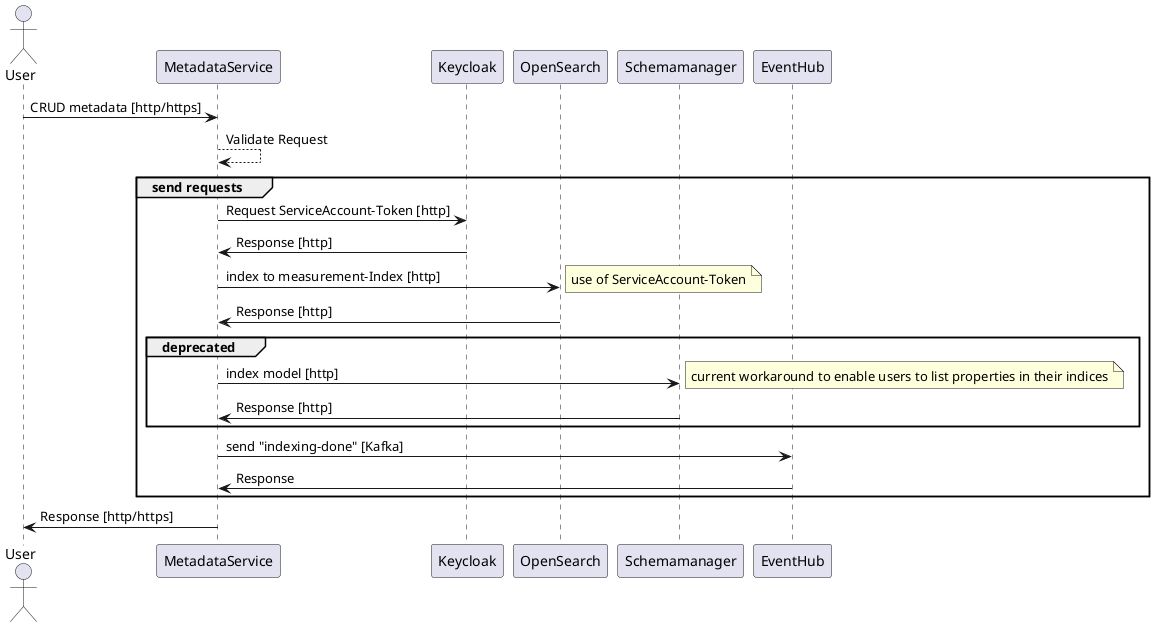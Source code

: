 @startuml
actor User
User -> MetadataService: CRUD metadata [http/https]
MetadataService --> MetadataService: Validate Request

group send requests
    MetadataService -> Keycloak: Request ServiceAccount-Token [http]
    Keycloak -> MetadataService: Response [http]
    MetadataService -> OpenSearch: index to measurement-Index [http]
    note right: use of ServiceAccount-Token
    OpenSearch -> MetadataService: Response [http]
    group deprecated
        MetadataService -> Schemamanager: index model [http]
        note right: current workaround to enable users to list properties in their indices
        Schemamanager -> MetadataService: Response [http]
    end
    MetadataService -> EventHub: send "indexing-done" [Kafka]
    EventHub -> MetadataService: Response
end
MetadataService -> User: Response [http/https]
@enduml